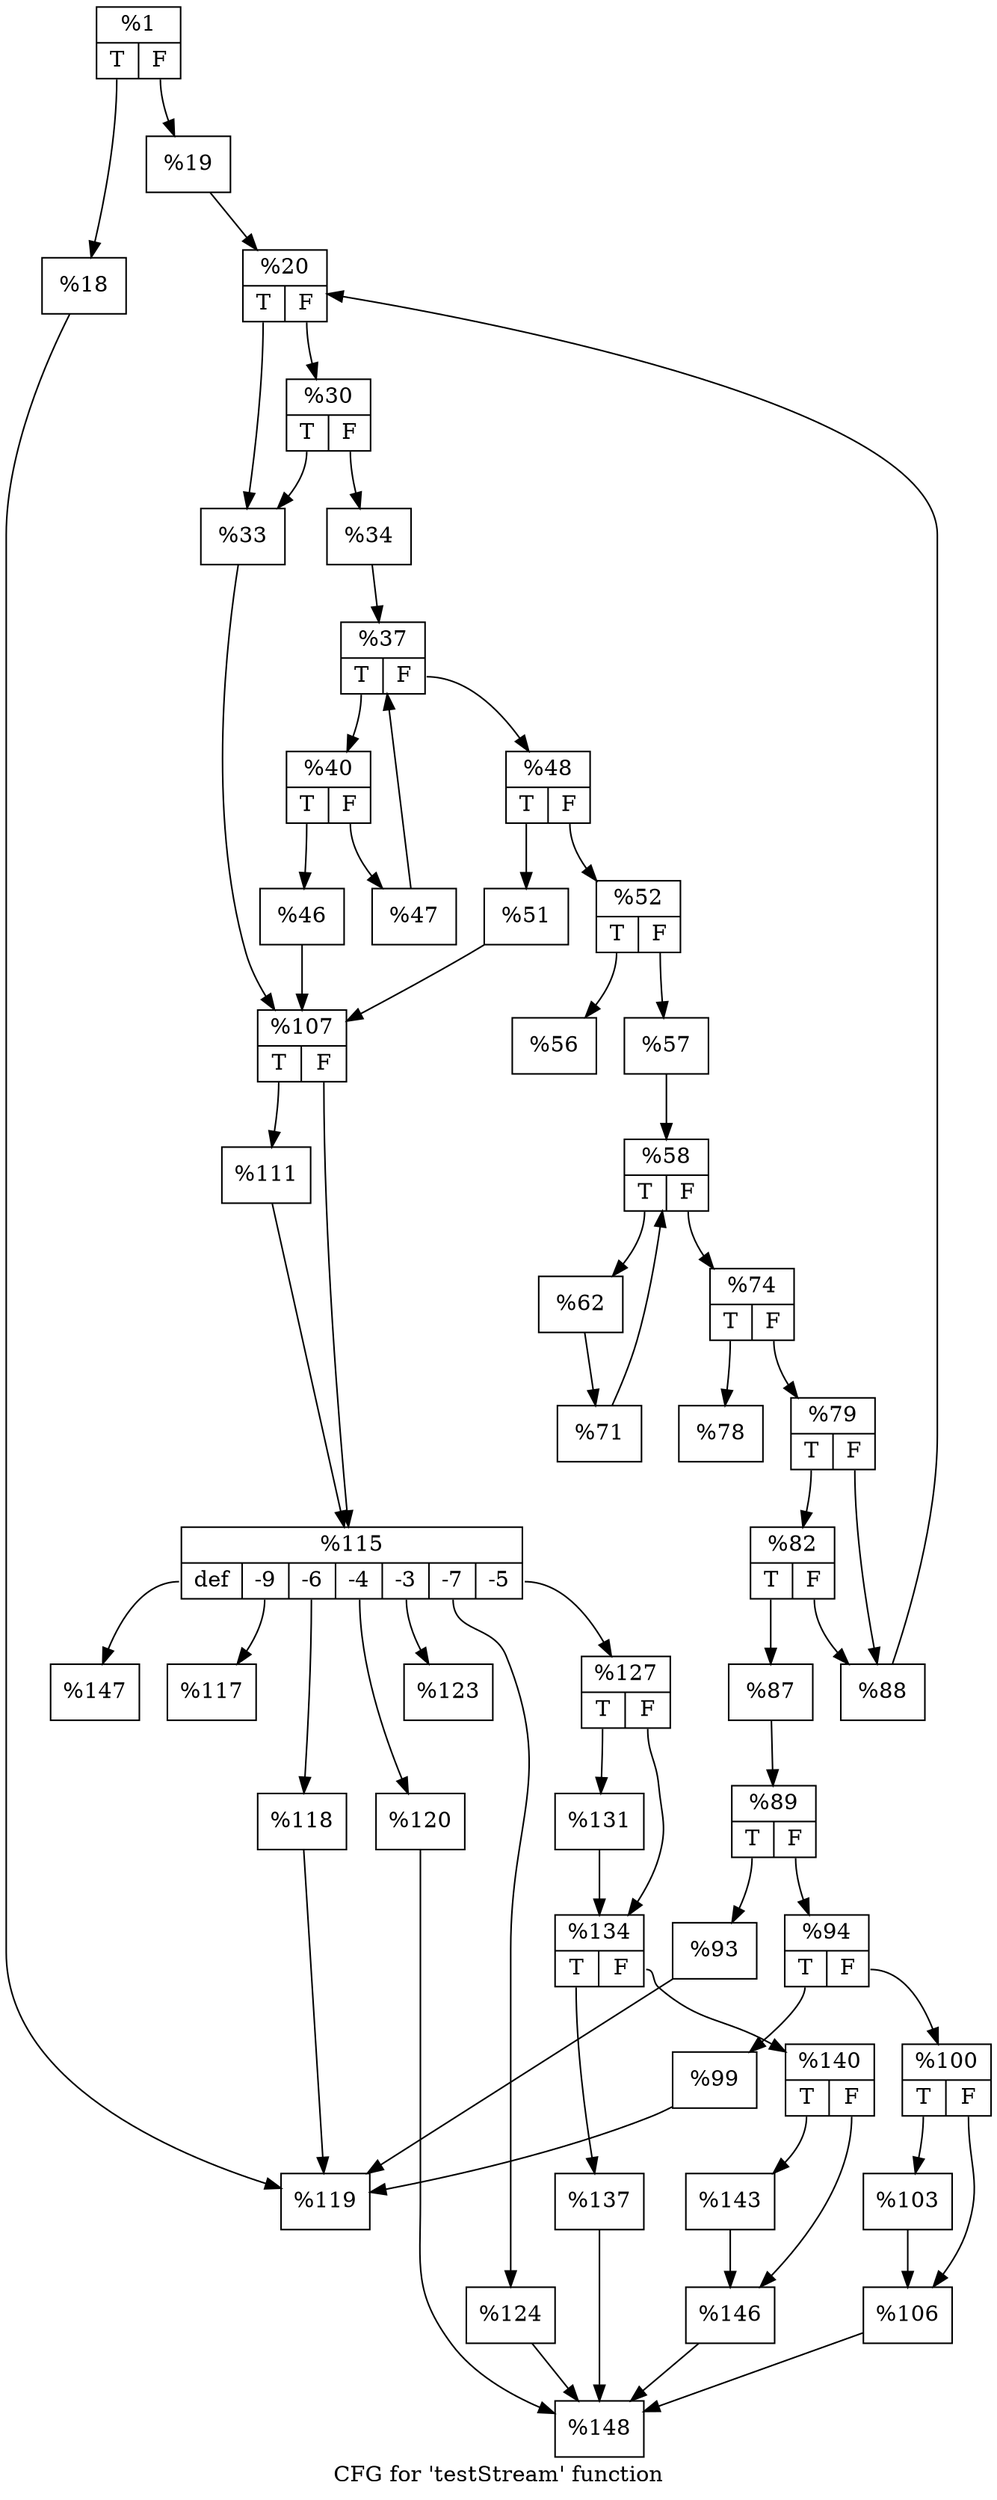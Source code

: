 digraph "CFG for 'testStream' function" {
	label="CFG for 'testStream' function";

	Node0x1a88010 [shape=record,label="{%1|{<s0>T|<s1>F}}"];
	Node0x1a88010:s0 -> Node0x1a888b0;
	Node0x1a88010:s1 -> Node0x1a88900;
	Node0x1a888b0 [shape=record,label="{%18}"];
	Node0x1a888b0 -> Node0x1a88990;
	Node0x1a88900 [shape=record,label="{%19}"];
	Node0x1a88900 -> Node0x1a88a40;
	Node0x1a88a40 [shape=record,label="{%20|{<s0>T|<s1>F}}"];
	Node0x1a88a40:s0 -> Node0x1a89030;
	Node0x1a88a40:s1 -> Node0x1a89080;
	Node0x1a89080 [shape=record,label="{%30|{<s0>T|<s1>F}}"];
	Node0x1a89080:s0 -> Node0x1a89030;
	Node0x1a89080:s1 -> Node0x1a89270;
	Node0x1a89030 [shape=record,label="{%33}"];
	Node0x1a89030 -> Node0x1a89350;
	Node0x1a89270 [shape=record,label="{%34}"];
	Node0x1a89270 -> Node0x1a89550;
	Node0x1a89550 [shape=record,label="{%37|{<s0>T|<s1>F}}"];
	Node0x1a89550:s0 -> Node0x1a896d0;
	Node0x1a89550:s1 -> Node0x1a89720;
	Node0x1a896d0 [shape=record,label="{%40|{<s0>T|<s1>F}}"];
	Node0x1a896d0:s0 -> Node0x1a89bb0;
	Node0x1a896d0:s1 -> Node0x1a89c00;
	Node0x1a89bb0 [shape=record,label="{%46}"];
	Node0x1a89bb0 -> Node0x1a89350;
	Node0x1a89c00 [shape=record,label="{%47}"];
	Node0x1a89c00 -> Node0x1a89550;
	Node0x1a89720 [shape=record,label="{%48|{<s0>T|<s1>F}}"];
	Node0x1a89720:s0 -> Node0x1a89eb0;
	Node0x1a89720:s1 -> Node0x1a89f00;
	Node0x1a89eb0 [shape=record,label="{%51}"];
	Node0x1a89eb0 -> Node0x1a89350;
	Node0x1a89f00 [shape=record,label="{%52|{<s0>T|<s1>F}}"];
	Node0x1a89f00:s0 -> Node0x1a8a2c0;
	Node0x1a89f00:s1 -> Node0x1a8a310;
	Node0x1a8a2c0 [shape=record,label="{%56}"];
	Node0x1a8a310 [shape=record,label="{%57}"];
	Node0x1a8a310 -> Node0x1a8a5c0;
	Node0x1a8a5c0 [shape=record,label="{%58|{<s0>T|<s1>F}}"];
	Node0x1a8a5c0:s0 -> Node0x1a8a7a0;
	Node0x1a8a5c0:s1 -> Node0x1a8a7f0;
	Node0x1a8a7a0 [shape=record,label="{%62}"];
	Node0x1a8a7a0 -> Node0x1a8acb0;
	Node0x1a8acb0 [shape=record,label="{%71}"];
	Node0x1a8acb0 -> Node0x1a8a5c0;
	Node0x1a8a7f0 [shape=record,label="{%74|{<s0>T|<s1>F}}"];
	Node0x1a8a7f0:s0 -> Node0x1a8b150;
	Node0x1a8a7f0:s1 -> Node0x1a8b1a0;
	Node0x1a8b150 [shape=record,label="{%78}"];
	Node0x1a8b1a0 [shape=record,label="{%79|{<s0>T|<s1>F}}"];
	Node0x1a8b1a0:s0 -> Node0x1a8b420;
	Node0x1a8b1a0:s1 -> Node0x1a8b470;
	Node0x1a8b420 [shape=record,label="{%82|{<s0>T|<s1>F}}"];
	Node0x1a8b420:s0 -> Node0x1a8b790;
	Node0x1a8b420:s1 -> Node0x1a8b470;
	Node0x1a8b790 [shape=record,label="{%87}"];
	Node0x1a8b790 -> Node0x1a8b870;
	Node0x1a8b470 [shape=record,label="{%88}"];
	Node0x1a8b470 -> Node0x1a88a40;
	Node0x1a8b870 [shape=record,label="{%89|{<s0>T|<s1>F}}"];
	Node0x1a8b870:s0 -> Node0x1a8bb40;
	Node0x1a8b870:s1 -> Node0x1a8bb90;
	Node0x1a8bb40 [shape=record,label="{%93}"];
	Node0x1a8bb40 -> Node0x1a88990;
	Node0x1a8bb90 [shape=record,label="{%94|{<s0>T|<s1>F}}"];
	Node0x1a8bb90:s0 -> Node0x1a8bf50;
	Node0x1a8bb90:s1 -> Node0x1a8bfa0;
	Node0x1a8bf50 [shape=record,label="{%99}"];
	Node0x1a8bf50 -> Node0x1a88990;
	Node0x1a8bfa0 [shape=record,label="{%100|{<s0>T|<s1>F}}"];
	Node0x1a8bfa0:s0 -> Node0x1a8c1b0;
	Node0x1a8bfa0:s1 -> Node0x1a8c200;
	Node0x1a8c1b0 [shape=record,label="{%103}"];
	Node0x1a8c1b0 -> Node0x1a8c200;
	Node0x1a8c200 [shape=record,label="{%106}"];
	Node0x1a8c200 -> Node0x1a8c510;
	Node0x1a89350 [shape=record,label="{%107|{<s0>T|<s1>F}}"];
	Node0x1a89350:s0 -> Node0x1a8c800;
	Node0x1a89350:s1 -> Node0x1a8c850;
	Node0x1a8c800 [shape=record,label="{%111}"];
	Node0x1a8c800 -> Node0x1a8c850;
	Node0x1a8c850 [shape=record,label="{%115|{<s0>def|<s1>-9|<s2>-6|<s3>-4|<s4>-3|<s5>-7|<s6>-5}}"];
	Node0x1a8c850:s0 -> Node0x1a8cc50;
	Node0x1a8c850:s1 -> Node0x1a8cca0;
	Node0x1a8c850:s2 -> Node0x1a8ccf0;
	Node0x1a8c850:s3 -> Node0x1a8cd80;
	Node0x1a8c850:s4 -> Node0x1a8ce10;
	Node0x1a8c850:s5 -> Node0x1a8cea0;
	Node0x1a8c850:s6 -> Node0x1a8cf30;
	Node0x1a8cca0 [shape=record,label="{%117}"];
	Node0x1a8ccf0 [shape=record,label="{%118}"];
	Node0x1a8ccf0 -> Node0x1a88990;
	Node0x1a88990 [shape=record,label="{%119}"];
	Node0x1a8cd80 [shape=record,label="{%120}"];
	Node0x1a8cd80 -> Node0x1a8c510;
	Node0x1a8ce10 [shape=record,label="{%123}"];
	Node0x1a8cea0 [shape=record,label="{%124}"];
	Node0x1a8cea0 -> Node0x1a8c510;
	Node0x1a8cf30 [shape=record,label="{%127|{<s0>T|<s1>F}}"];
	Node0x1a8cf30:s0 -> Node0x1a8e2f0;
	Node0x1a8cf30:s1 -> Node0x1a8e340;
	Node0x1a8e2f0 [shape=record,label="{%131}"];
	Node0x1a8e2f0 -> Node0x1a8e340;
	Node0x1a8e340 [shape=record,label="{%134|{<s0>T|<s1>F}}"];
	Node0x1a8e340:s0 -> Node0x1a8e680;
	Node0x1a8e340:s1 -> Node0x1a8e6d0;
	Node0x1a8e680 [shape=record,label="{%137}"];
	Node0x1a8e680 -> Node0x1a8c510;
	Node0x1a8e6d0 [shape=record,label="{%140|{<s0>T|<s1>F}}"];
	Node0x1a8e6d0:s0 -> Node0x1a8eb30;
	Node0x1a8e6d0:s1 -> Node0x1a8eb80;
	Node0x1a8eb30 [shape=record,label="{%143}"];
	Node0x1a8eb30 -> Node0x1a8eb80;
	Node0x1a8eb80 [shape=record,label="{%146}"];
	Node0x1a8eb80 -> Node0x1a8c510;
	Node0x1a8cc50 [shape=record,label="{%147}"];
	Node0x1a8c510 [shape=record,label="{%148}"];
}

